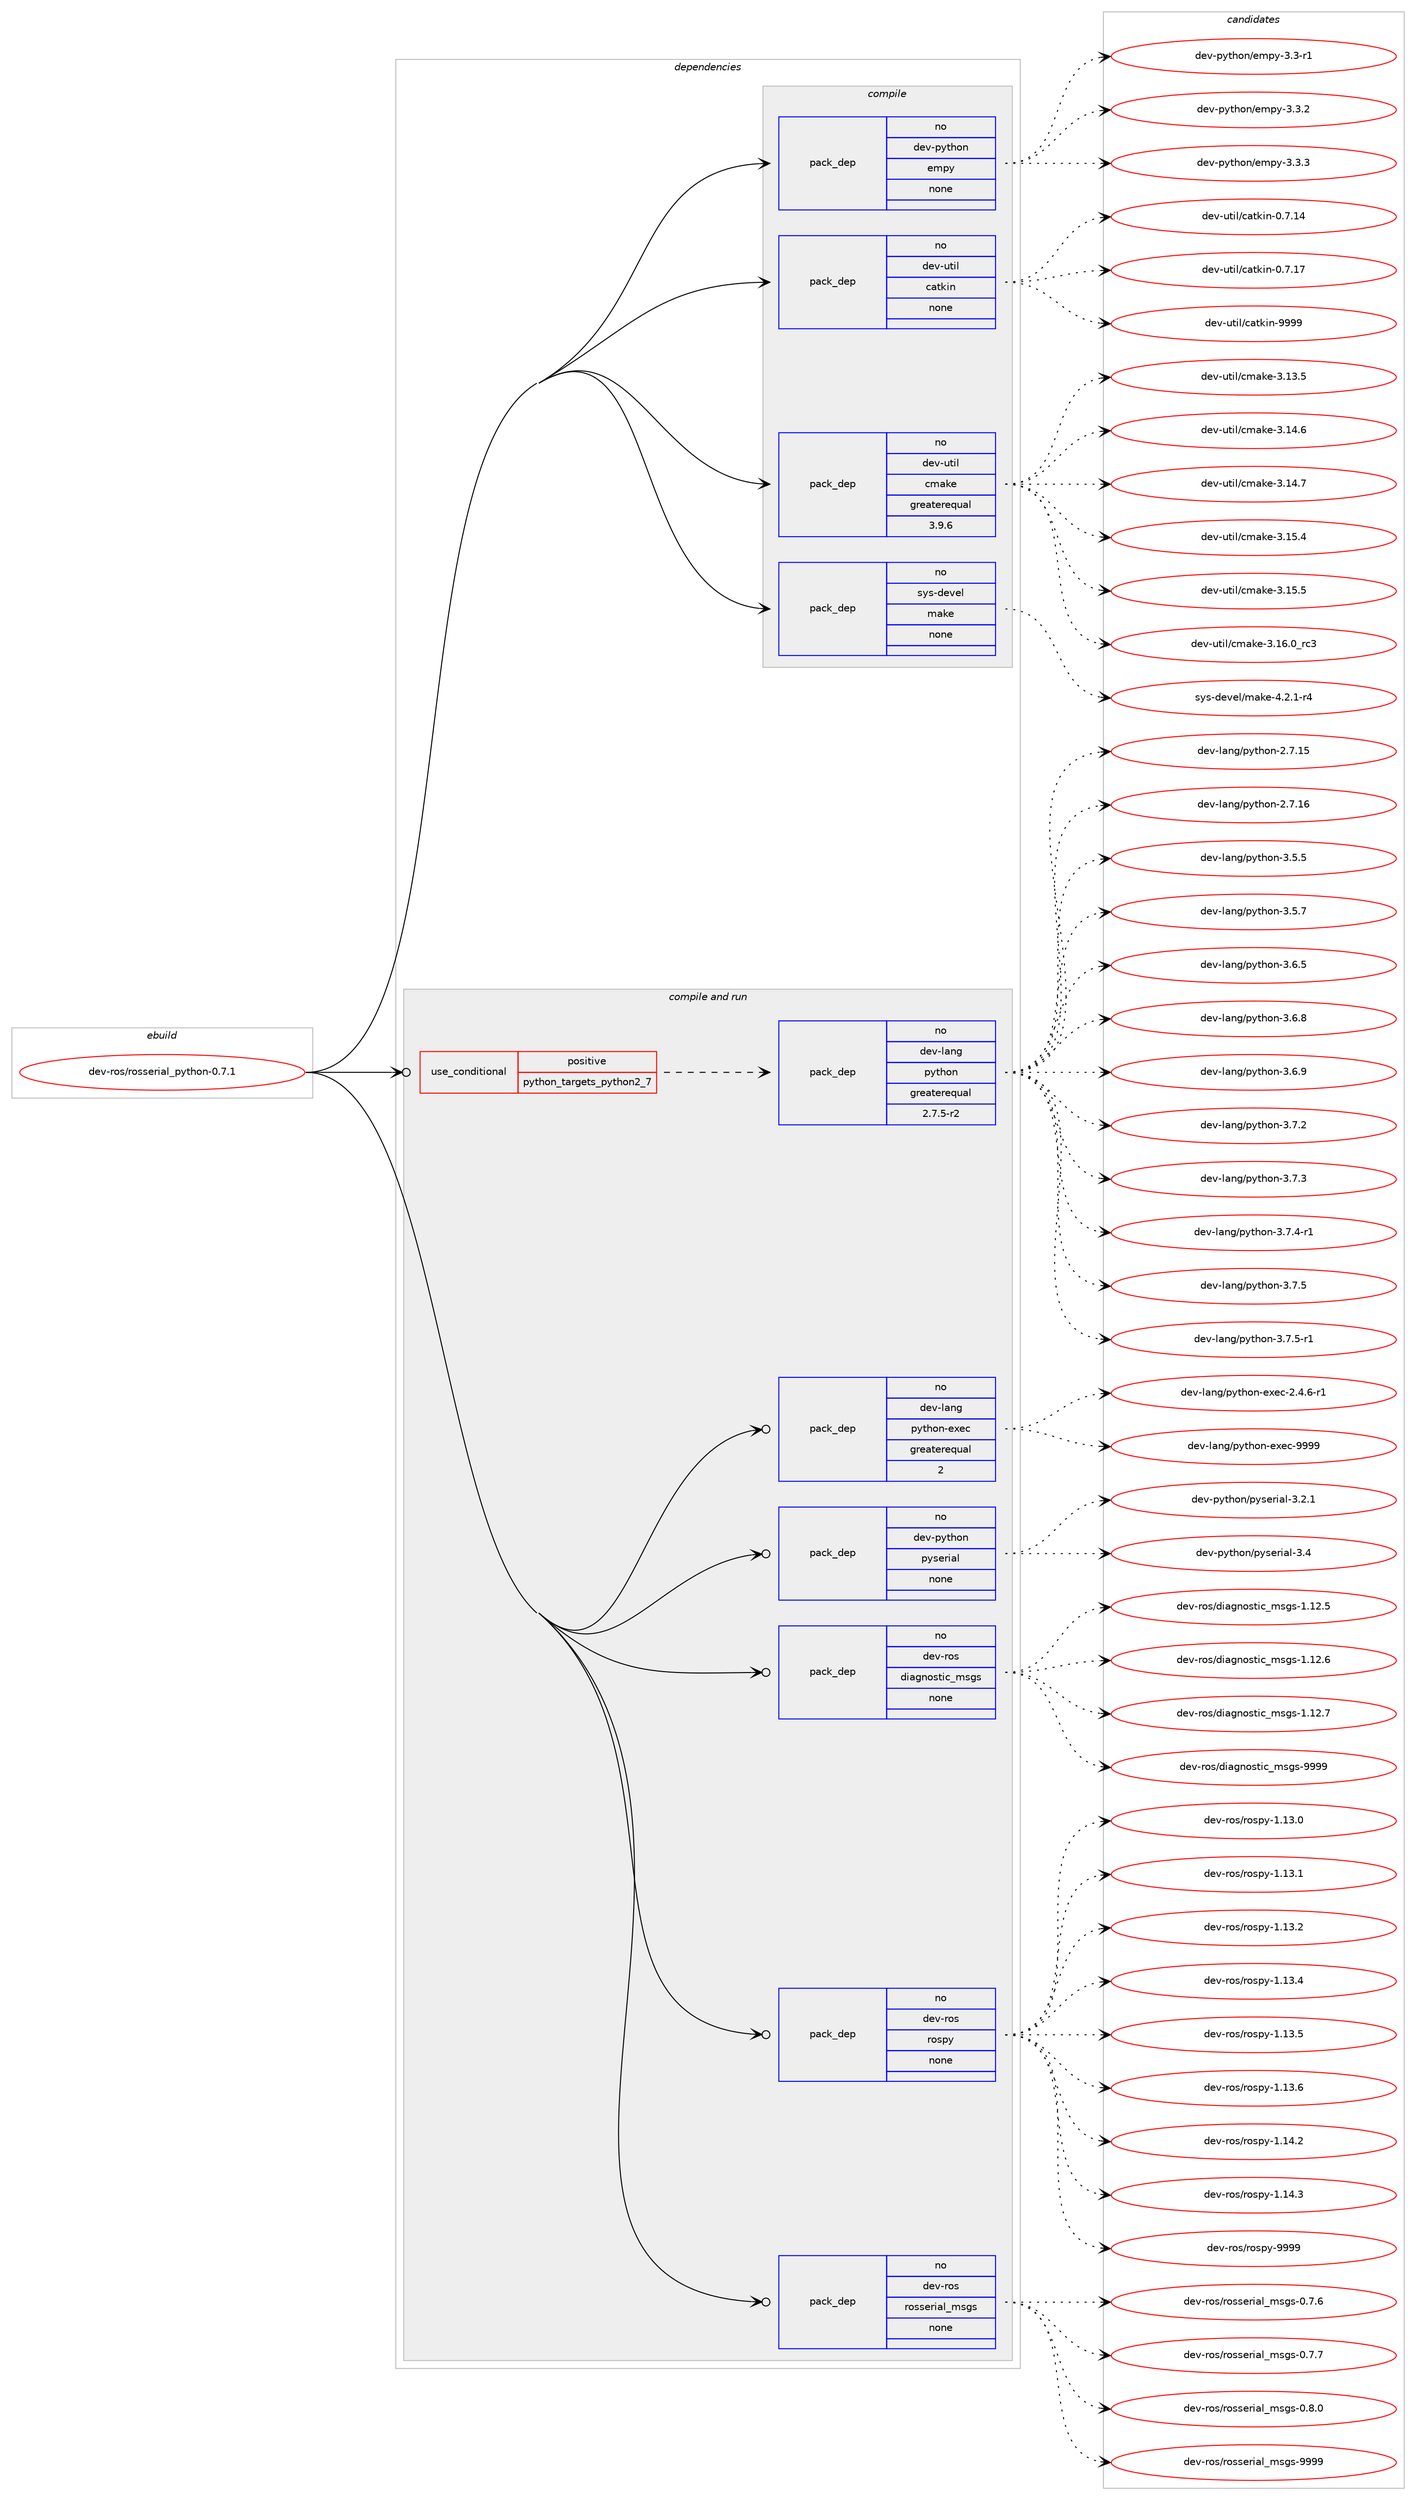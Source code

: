digraph prolog {

# *************
# Graph options
# *************

newrank=true;
concentrate=true;
compound=true;
graph [rankdir=LR,fontname=Helvetica,fontsize=10,ranksep=1.5];#, ranksep=2.5, nodesep=0.2];
edge  [arrowhead=vee];
node  [fontname=Helvetica,fontsize=10];

# **********
# The ebuild
# **********

subgraph cluster_leftcol {
color=gray;
rank=same;
label=<<i>ebuild</i>>;
id [label="dev-ros/rosserial_python-0.7.1", color=red, width=4, href="../dev-ros/rosserial_python-0.7.1.svg"];
}

# ****************
# The dependencies
# ****************

subgraph cluster_midcol {
color=gray;
label=<<i>dependencies</i>>;
subgraph cluster_compile {
fillcolor="#eeeeee";
style=filled;
label=<<i>compile</i>>;
subgraph pack496723 {
dependency663678 [label=<<TABLE BORDER="0" CELLBORDER="1" CELLSPACING="0" CELLPADDING="4" WIDTH="220"><TR><TD ROWSPAN="6" CELLPADDING="30">pack_dep</TD></TR><TR><TD WIDTH="110">no</TD></TR><TR><TD>dev-python</TD></TR><TR><TD>empy</TD></TR><TR><TD>none</TD></TR><TR><TD></TD></TR></TABLE>>, shape=none, color=blue];
}
id:e -> dependency663678:w [weight=20,style="solid",arrowhead="vee"];
subgraph pack496724 {
dependency663679 [label=<<TABLE BORDER="0" CELLBORDER="1" CELLSPACING="0" CELLPADDING="4" WIDTH="220"><TR><TD ROWSPAN="6" CELLPADDING="30">pack_dep</TD></TR><TR><TD WIDTH="110">no</TD></TR><TR><TD>dev-util</TD></TR><TR><TD>catkin</TD></TR><TR><TD>none</TD></TR><TR><TD></TD></TR></TABLE>>, shape=none, color=blue];
}
id:e -> dependency663679:w [weight=20,style="solid",arrowhead="vee"];
subgraph pack496725 {
dependency663680 [label=<<TABLE BORDER="0" CELLBORDER="1" CELLSPACING="0" CELLPADDING="4" WIDTH="220"><TR><TD ROWSPAN="6" CELLPADDING="30">pack_dep</TD></TR><TR><TD WIDTH="110">no</TD></TR><TR><TD>dev-util</TD></TR><TR><TD>cmake</TD></TR><TR><TD>greaterequal</TD></TR><TR><TD>3.9.6</TD></TR></TABLE>>, shape=none, color=blue];
}
id:e -> dependency663680:w [weight=20,style="solid",arrowhead="vee"];
subgraph pack496726 {
dependency663681 [label=<<TABLE BORDER="0" CELLBORDER="1" CELLSPACING="0" CELLPADDING="4" WIDTH="220"><TR><TD ROWSPAN="6" CELLPADDING="30">pack_dep</TD></TR><TR><TD WIDTH="110">no</TD></TR><TR><TD>sys-devel</TD></TR><TR><TD>make</TD></TR><TR><TD>none</TD></TR><TR><TD></TD></TR></TABLE>>, shape=none, color=blue];
}
id:e -> dependency663681:w [weight=20,style="solid",arrowhead="vee"];
}
subgraph cluster_compileandrun {
fillcolor="#eeeeee";
style=filled;
label=<<i>compile and run</i>>;
subgraph cond155049 {
dependency663682 [label=<<TABLE BORDER="0" CELLBORDER="1" CELLSPACING="0" CELLPADDING="4"><TR><TD ROWSPAN="3" CELLPADDING="10">use_conditional</TD></TR><TR><TD>positive</TD></TR><TR><TD>python_targets_python2_7</TD></TR></TABLE>>, shape=none, color=red];
subgraph pack496727 {
dependency663683 [label=<<TABLE BORDER="0" CELLBORDER="1" CELLSPACING="0" CELLPADDING="4" WIDTH="220"><TR><TD ROWSPAN="6" CELLPADDING="30">pack_dep</TD></TR><TR><TD WIDTH="110">no</TD></TR><TR><TD>dev-lang</TD></TR><TR><TD>python</TD></TR><TR><TD>greaterequal</TD></TR><TR><TD>2.7.5-r2</TD></TR></TABLE>>, shape=none, color=blue];
}
dependency663682:e -> dependency663683:w [weight=20,style="dashed",arrowhead="vee"];
}
id:e -> dependency663682:w [weight=20,style="solid",arrowhead="odotvee"];
subgraph pack496728 {
dependency663684 [label=<<TABLE BORDER="0" CELLBORDER="1" CELLSPACING="0" CELLPADDING="4" WIDTH="220"><TR><TD ROWSPAN="6" CELLPADDING="30">pack_dep</TD></TR><TR><TD WIDTH="110">no</TD></TR><TR><TD>dev-lang</TD></TR><TR><TD>python-exec</TD></TR><TR><TD>greaterequal</TD></TR><TR><TD>2</TD></TR></TABLE>>, shape=none, color=blue];
}
id:e -> dependency663684:w [weight=20,style="solid",arrowhead="odotvee"];
subgraph pack496729 {
dependency663685 [label=<<TABLE BORDER="0" CELLBORDER="1" CELLSPACING="0" CELLPADDING="4" WIDTH="220"><TR><TD ROWSPAN="6" CELLPADDING="30">pack_dep</TD></TR><TR><TD WIDTH="110">no</TD></TR><TR><TD>dev-python</TD></TR><TR><TD>pyserial</TD></TR><TR><TD>none</TD></TR><TR><TD></TD></TR></TABLE>>, shape=none, color=blue];
}
id:e -> dependency663685:w [weight=20,style="solid",arrowhead="odotvee"];
subgraph pack496730 {
dependency663686 [label=<<TABLE BORDER="0" CELLBORDER="1" CELLSPACING="0" CELLPADDING="4" WIDTH="220"><TR><TD ROWSPAN="6" CELLPADDING="30">pack_dep</TD></TR><TR><TD WIDTH="110">no</TD></TR><TR><TD>dev-ros</TD></TR><TR><TD>diagnostic_msgs</TD></TR><TR><TD>none</TD></TR><TR><TD></TD></TR></TABLE>>, shape=none, color=blue];
}
id:e -> dependency663686:w [weight=20,style="solid",arrowhead="odotvee"];
subgraph pack496731 {
dependency663687 [label=<<TABLE BORDER="0" CELLBORDER="1" CELLSPACING="0" CELLPADDING="4" WIDTH="220"><TR><TD ROWSPAN="6" CELLPADDING="30">pack_dep</TD></TR><TR><TD WIDTH="110">no</TD></TR><TR><TD>dev-ros</TD></TR><TR><TD>rospy</TD></TR><TR><TD>none</TD></TR><TR><TD></TD></TR></TABLE>>, shape=none, color=blue];
}
id:e -> dependency663687:w [weight=20,style="solid",arrowhead="odotvee"];
subgraph pack496732 {
dependency663688 [label=<<TABLE BORDER="0" CELLBORDER="1" CELLSPACING="0" CELLPADDING="4" WIDTH="220"><TR><TD ROWSPAN="6" CELLPADDING="30">pack_dep</TD></TR><TR><TD WIDTH="110">no</TD></TR><TR><TD>dev-ros</TD></TR><TR><TD>rosserial_msgs</TD></TR><TR><TD>none</TD></TR><TR><TD></TD></TR></TABLE>>, shape=none, color=blue];
}
id:e -> dependency663688:w [weight=20,style="solid",arrowhead="odotvee"];
}
subgraph cluster_run {
fillcolor="#eeeeee";
style=filled;
label=<<i>run</i>>;
}
}

# **************
# The candidates
# **************

subgraph cluster_choices {
rank=same;
color=gray;
label=<<i>candidates</i>>;

subgraph choice496723 {
color=black;
nodesep=1;
choice1001011184511212111610411111047101109112121455146514511449 [label="dev-python/empy-3.3-r1", color=red, width=4,href="../dev-python/empy-3.3-r1.svg"];
choice1001011184511212111610411111047101109112121455146514650 [label="dev-python/empy-3.3.2", color=red, width=4,href="../dev-python/empy-3.3.2.svg"];
choice1001011184511212111610411111047101109112121455146514651 [label="dev-python/empy-3.3.3", color=red, width=4,href="../dev-python/empy-3.3.3.svg"];
dependency663678:e -> choice1001011184511212111610411111047101109112121455146514511449:w [style=dotted,weight="100"];
dependency663678:e -> choice1001011184511212111610411111047101109112121455146514650:w [style=dotted,weight="100"];
dependency663678:e -> choice1001011184511212111610411111047101109112121455146514651:w [style=dotted,weight="100"];
}
subgraph choice496724 {
color=black;
nodesep=1;
choice1001011184511711610510847999711610710511045484655464952 [label="dev-util/catkin-0.7.14", color=red, width=4,href="../dev-util/catkin-0.7.14.svg"];
choice1001011184511711610510847999711610710511045484655464955 [label="dev-util/catkin-0.7.17", color=red, width=4,href="../dev-util/catkin-0.7.17.svg"];
choice100101118451171161051084799971161071051104557575757 [label="dev-util/catkin-9999", color=red, width=4,href="../dev-util/catkin-9999.svg"];
dependency663679:e -> choice1001011184511711610510847999711610710511045484655464952:w [style=dotted,weight="100"];
dependency663679:e -> choice1001011184511711610510847999711610710511045484655464955:w [style=dotted,weight="100"];
dependency663679:e -> choice100101118451171161051084799971161071051104557575757:w [style=dotted,weight="100"];
}
subgraph choice496725 {
color=black;
nodesep=1;
choice1001011184511711610510847991099710710145514649514653 [label="dev-util/cmake-3.13.5", color=red, width=4,href="../dev-util/cmake-3.13.5.svg"];
choice1001011184511711610510847991099710710145514649524654 [label="dev-util/cmake-3.14.6", color=red, width=4,href="../dev-util/cmake-3.14.6.svg"];
choice1001011184511711610510847991099710710145514649524655 [label="dev-util/cmake-3.14.7", color=red, width=4,href="../dev-util/cmake-3.14.7.svg"];
choice1001011184511711610510847991099710710145514649534652 [label="dev-util/cmake-3.15.4", color=red, width=4,href="../dev-util/cmake-3.15.4.svg"];
choice1001011184511711610510847991099710710145514649534653 [label="dev-util/cmake-3.15.5", color=red, width=4,href="../dev-util/cmake-3.15.5.svg"];
choice1001011184511711610510847991099710710145514649544648951149951 [label="dev-util/cmake-3.16.0_rc3", color=red, width=4,href="../dev-util/cmake-3.16.0_rc3.svg"];
dependency663680:e -> choice1001011184511711610510847991099710710145514649514653:w [style=dotted,weight="100"];
dependency663680:e -> choice1001011184511711610510847991099710710145514649524654:w [style=dotted,weight="100"];
dependency663680:e -> choice1001011184511711610510847991099710710145514649524655:w [style=dotted,weight="100"];
dependency663680:e -> choice1001011184511711610510847991099710710145514649534652:w [style=dotted,weight="100"];
dependency663680:e -> choice1001011184511711610510847991099710710145514649534653:w [style=dotted,weight="100"];
dependency663680:e -> choice1001011184511711610510847991099710710145514649544648951149951:w [style=dotted,weight="100"];
}
subgraph choice496726 {
color=black;
nodesep=1;
choice1151211154510010111810110847109971071014552465046494511452 [label="sys-devel/make-4.2.1-r4", color=red, width=4,href="../sys-devel/make-4.2.1-r4.svg"];
dependency663681:e -> choice1151211154510010111810110847109971071014552465046494511452:w [style=dotted,weight="100"];
}
subgraph choice496727 {
color=black;
nodesep=1;
choice10010111845108971101034711212111610411111045504655464953 [label="dev-lang/python-2.7.15", color=red, width=4,href="../dev-lang/python-2.7.15.svg"];
choice10010111845108971101034711212111610411111045504655464954 [label="dev-lang/python-2.7.16", color=red, width=4,href="../dev-lang/python-2.7.16.svg"];
choice100101118451089711010347112121116104111110455146534653 [label="dev-lang/python-3.5.5", color=red, width=4,href="../dev-lang/python-3.5.5.svg"];
choice100101118451089711010347112121116104111110455146534655 [label="dev-lang/python-3.5.7", color=red, width=4,href="../dev-lang/python-3.5.7.svg"];
choice100101118451089711010347112121116104111110455146544653 [label="dev-lang/python-3.6.5", color=red, width=4,href="../dev-lang/python-3.6.5.svg"];
choice100101118451089711010347112121116104111110455146544656 [label="dev-lang/python-3.6.8", color=red, width=4,href="../dev-lang/python-3.6.8.svg"];
choice100101118451089711010347112121116104111110455146544657 [label="dev-lang/python-3.6.9", color=red, width=4,href="../dev-lang/python-3.6.9.svg"];
choice100101118451089711010347112121116104111110455146554650 [label="dev-lang/python-3.7.2", color=red, width=4,href="../dev-lang/python-3.7.2.svg"];
choice100101118451089711010347112121116104111110455146554651 [label="dev-lang/python-3.7.3", color=red, width=4,href="../dev-lang/python-3.7.3.svg"];
choice1001011184510897110103471121211161041111104551465546524511449 [label="dev-lang/python-3.7.4-r1", color=red, width=4,href="../dev-lang/python-3.7.4-r1.svg"];
choice100101118451089711010347112121116104111110455146554653 [label="dev-lang/python-3.7.5", color=red, width=4,href="../dev-lang/python-3.7.5.svg"];
choice1001011184510897110103471121211161041111104551465546534511449 [label="dev-lang/python-3.7.5-r1", color=red, width=4,href="../dev-lang/python-3.7.5-r1.svg"];
dependency663683:e -> choice10010111845108971101034711212111610411111045504655464953:w [style=dotted,weight="100"];
dependency663683:e -> choice10010111845108971101034711212111610411111045504655464954:w [style=dotted,weight="100"];
dependency663683:e -> choice100101118451089711010347112121116104111110455146534653:w [style=dotted,weight="100"];
dependency663683:e -> choice100101118451089711010347112121116104111110455146534655:w [style=dotted,weight="100"];
dependency663683:e -> choice100101118451089711010347112121116104111110455146544653:w [style=dotted,weight="100"];
dependency663683:e -> choice100101118451089711010347112121116104111110455146544656:w [style=dotted,weight="100"];
dependency663683:e -> choice100101118451089711010347112121116104111110455146544657:w [style=dotted,weight="100"];
dependency663683:e -> choice100101118451089711010347112121116104111110455146554650:w [style=dotted,weight="100"];
dependency663683:e -> choice100101118451089711010347112121116104111110455146554651:w [style=dotted,weight="100"];
dependency663683:e -> choice1001011184510897110103471121211161041111104551465546524511449:w [style=dotted,weight="100"];
dependency663683:e -> choice100101118451089711010347112121116104111110455146554653:w [style=dotted,weight="100"];
dependency663683:e -> choice1001011184510897110103471121211161041111104551465546534511449:w [style=dotted,weight="100"];
}
subgraph choice496728 {
color=black;
nodesep=1;
choice10010111845108971101034711212111610411111045101120101994550465246544511449 [label="dev-lang/python-exec-2.4.6-r1", color=red, width=4,href="../dev-lang/python-exec-2.4.6-r1.svg"];
choice10010111845108971101034711212111610411111045101120101994557575757 [label="dev-lang/python-exec-9999", color=red, width=4,href="../dev-lang/python-exec-9999.svg"];
dependency663684:e -> choice10010111845108971101034711212111610411111045101120101994550465246544511449:w [style=dotted,weight="100"];
dependency663684:e -> choice10010111845108971101034711212111610411111045101120101994557575757:w [style=dotted,weight="100"];
}
subgraph choice496729 {
color=black;
nodesep=1;
choice100101118451121211161041111104711212111510111410597108455146504649 [label="dev-python/pyserial-3.2.1", color=red, width=4,href="../dev-python/pyserial-3.2.1.svg"];
choice10010111845112121116104111110471121211151011141059710845514652 [label="dev-python/pyserial-3.4", color=red, width=4,href="../dev-python/pyserial-3.4.svg"];
dependency663685:e -> choice100101118451121211161041111104711212111510111410597108455146504649:w [style=dotted,weight="100"];
dependency663685:e -> choice10010111845112121116104111110471121211151011141059710845514652:w [style=dotted,weight="100"];
}
subgraph choice496730 {
color=black;
nodesep=1;
choice100101118451141111154710010597103110111115116105999510911510311545494649504653 [label="dev-ros/diagnostic_msgs-1.12.5", color=red, width=4,href="../dev-ros/diagnostic_msgs-1.12.5.svg"];
choice100101118451141111154710010597103110111115116105999510911510311545494649504654 [label="dev-ros/diagnostic_msgs-1.12.6", color=red, width=4,href="../dev-ros/diagnostic_msgs-1.12.6.svg"];
choice100101118451141111154710010597103110111115116105999510911510311545494649504655 [label="dev-ros/diagnostic_msgs-1.12.7", color=red, width=4,href="../dev-ros/diagnostic_msgs-1.12.7.svg"];
choice10010111845114111115471001059710311011111511610599951091151031154557575757 [label="dev-ros/diagnostic_msgs-9999", color=red, width=4,href="../dev-ros/diagnostic_msgs-9999.svg"];
dependency663686:e -> choice100101118451141111154710010597103110111115116105999510911510311545494649504653:w [style=dotted,weight="100"];
dependency663686:e -> choice100101118451141111154710010597103110111115116105999510911510311545494649504654:w [style=dotted,weight="100"];
dependency663686:e -> choice100101118451141111154710010597103110111115116105999510911510311545494649504655:w [style=dotted,weight="100"];
dependency663686:e -> choice10010111845114111115471001059710311011111511610599951091151031154557575757:w [style=dotted,weight="100"];
}
subgraph choice496731 {
color=black;
nodesep=1;
choice100101118451141111154711411111511212145494649514648 [label="dev-ros/rospy-1.13.0", color=red, width=4,href="../dev-ros/rospy-1.13.0.svg"];
choice100101118451141111154711411111511212145494649514649 [label="dev-ros/rospy-1.13.1", color=red, width=4,href="../dev-ros/rospy-1.13.1.svg"];
choice100101118451141111154711411111511212145494649514650 [label="dev-ros/rospy-1.13.2", color=red, width=4,href="../dev-ros/rospy-1.13.2.svg"];
choice100101118451141111154711411111511212145494649514652 [label="dev-ros/rospy-1.13.4", color=red, width=4,href="../dev-ros/rospy-1.13.4.svg"];
choice100101118451141111154711411111511212145494649514653 [label="dev-ros/rospy-1.13.5", color=red, width=4,href="../dev-ros/rospy-1.13.5.svg"];
choice100101118451141111154711411111511212145494649514654 [label="dev-ros/rospy-1.13.6", color=red, width=4,href="../dev-ros/rospy-1.13.6.svg"];
choice100101118451141111154711411111511212145494649524650 [label="dev-ros/rospy-1.14.2", color=red, width=4,href="../dev-ros/rospy-1.14.2.svg"];
choice100101118451141111154711411111511212145494649524651 [label="dev-ros/rospy-1.14.3", color=red, width=4,href="../dev-ros/rospy-1.14.3.svg"];
choice10010111845114111115471141111151121214557575757 [label="dev-ros/rospy-9999", color=red, width=4,href="../dev-ros/rospy-9999.svg"];
dependency663687:e -> choice100101118451141111154711411111511212145494649514648:w [style=dotted,weight="100"];
dependency663687:e -> choice100101118451141111154711411111511212145494649514649:w [style=dotted,weight="100"];
dependency663687:e -> choice100101118451141111154711411111511212145494649514650:w [style=dotted,weight="100"];
dependency663687:e -> choice100101118451141111154711411111511212145494649514652:w [style=dotted,weight="100"];
dependency663687:e -> choice100101118451141111154711411111511212145494649514653:w [style=dotted,weight="100"];
dependency663687:e -> choice100101118451141111154711411111511212145494649514654:w [style=dotted,weight="100"];
dependency663687:e -> choice100101118451141111154711411111511212145494649524650:w [style=dotted,weight="100"];
dependency663687:e -> choice100101118451141111154711411111511212145494649524651:w [style=dotted,weight="100"];
dependency663687:e -> choice10010111845114111115471141111151121214557575757:w [style=dotted,weight="100"];
}
subgraph choice496732 {
color=black;
nodesep=1;
choice10010111845114111115471141111151151011141059710895109115103115454846554654 [label="dev-ros/rosserial_msgs-0.7.6", color=red, width=4,href="../dev-ros/rosserial_msgs-0.7.6.svg"];
choice10010111845114111115471141111151151011141059710895109115103115454846554655 [label="dev-ros/rosserial_msgs-0.7.7", color=red, width=4,href="../dev-ros/rosserial_msgs-0.7.7.svg"];
choice10010111845114111115471141111151151011141059710895109115103115454846564648 [label="dev-ros/rosserial_msgs-0.8.0", color=red, width=4,href="../dev-ros/rosserial_msgs-0.8.0.svg"];
choice100101118451141111154711411111511510111410597108951091151031154557575757 [label="dev-ros/rosserial_msgs-9999", color=red, width=4,href="../dev-ros/rosserial_msgs-9999.svg"];
dependency663688:e -> choice10010111845114111115471141111151151011141059710895109115103115454846554654:w [style=dotted,weight="100"];
dependency663688:e -> choice10010111845114111115471141111151151011141059710895109115103115454846554655:w [style=dotted,weight="100"];
dependency663688:e -> choice10010111845114111115471141111151151011141059710895109115103115454846564648:w [style=dotted,weight="100"];
dependency663688:e -> choice100101118451141111154711411111511510111410597108951091151031154557575757:w [style=dotted,weight="100"];
}
}

}
